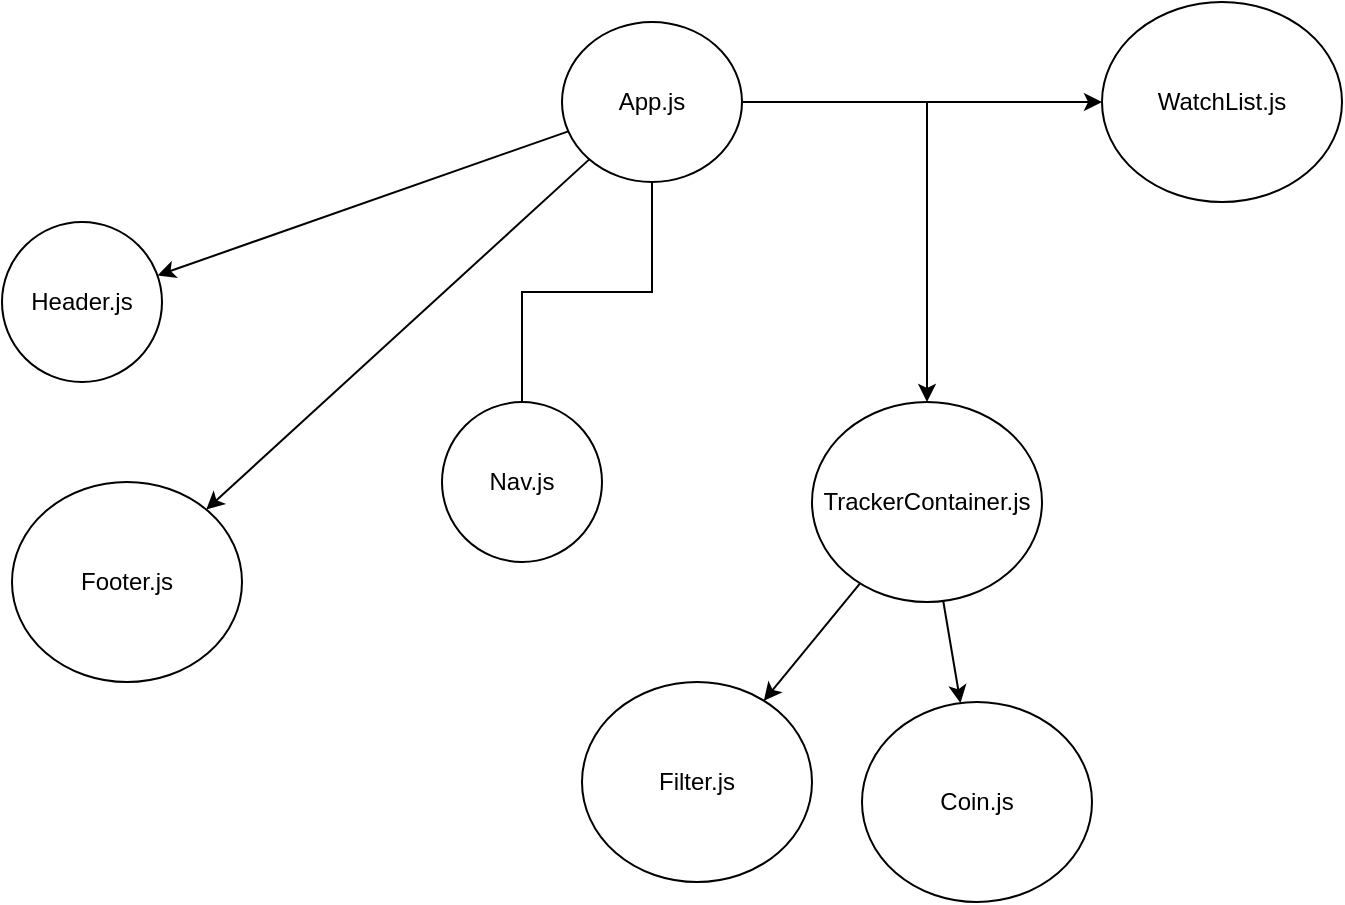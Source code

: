 <mxfile>
    <diagram id="B_94vLErNEpKIDG6k2EF" name="Page-1">
        <mxGraphModel dx="620" dy="844" grid="1" gridSize="10" guides="1" tooltips="1" connect="1" arrows="1" fold="1" page="1" pageScale="1" pageWidth="850" pageHeight="1100" math="0" shadow="0">
            <root>
                <mxCell id="0"/>
                <mxCell id="1" parent="0"/>
                <mxCell id="ksFr8LsLKuczAKV8OptK-4" value="" style="edgeStyle=orthogonalEdgeStyle;rounded=0;orthogonalLoop=1;jettySize=auto;html=1;" parent="1" source="ksFr8LsLKuczAKV8OptK-1" target="ksFr8LsLKuczAKV8OptK-3" edge="1">
                    <mxGeometry relative="1" as="geometry"/>
                </mxCell>
                <mxCell id="ksFr8LsLKuczAKV8OptK-7" value="" style="edgeStyle=orthogonalEdgeStyle;rounded=0;orthogonalLoop=1;jettySize=auto;html=1;" parent="1" source="ksFr8LsLKuczAKV8OptK-1" target="ksFr8LsLKuczAKV8OptK-6" edge="1">
                    <mxGeometry relative="1" as="geometry"/>
                </mxCell>
                <mxCell id="5" value="" style="edgeStyle=none;html=1;" edge="1" parent="1" source="ksFr8LsLKuczAKV8OptK-1" target="ksFr8LsLKuczAKV8OptK-2">
                    <mxGeometry relative="1" as="geometry"/>
                </mxCell>
                <mxCell id="11" value="" style="edgeStyle=none;html=1;" edge="1" parent="1" source="ksFr8LsLKuczAKV8OptK-1" target="10">
                    <mxGeometry relative="1" as="geometry"/>
                </mxCell>
                <mxCell id="ksFr8LsLKuczAKV8OptK-1" value="App.js" style="ellipse;whiteSpace=wrap;html=1;" parent="1" vertex="1">
                    <mxGeometry x="360" y="40" width="90" height="80" as="geometry"/>
                </mxCell>
                <mxCell id="ksFr8LsLKuczAKV8OptK-2" value="Header.js" style="ellipse;whiteSpace=wrap;html=1;" parent="1" vertex="1">
                    <mxGeometry x="80" y="140" width="80" height="80" as="geometry"/>
                </mxCell>
                <mxCell id="7" value="" style="edgeStyle=none;html=1;" edge="1" parent="1" source="ksFr8LsLKuczAKV8OptK-3" target="6">
                    <mxGeometry relative="1" as="geometry"/>
                </mxCell>
                <mxCell id="9" value="" style="edgeStyle=none;html=1;" edge="1" parent="1" source="ksFr8LsLKuczAKV8OptK-3" target="8">
                    <mxGeometry relative="1" as="geometry"/>
                </mxCell>
                <mxCell id="ksFr8LsLKuczAKV8OptK-3" value="TrackerContainer.js" style="ellipse;whiteSpace=wrap;html=1;" parent="1" vertex="1">
                    <mxGeometry x="485" y="230" width="115" height="100" as="geometry"/>
                </mxCell>
                <mxCell id="ksFr8LsLKuczAKV8OptK-6" value="WatchList.js" style="ellipse;whiteSpace=wrap;html=1;" parent="1" vertex="1">
                    <mxGeometry x="630" y="30" width="120" height="100" as="geometry"/>
                </mxCell>
                <mxCell id="ksFr8LsLKuczAKV8OptK-8" value="Nav.js" style="ellipse;whiteSpace=wrap;html=1;" parent="1" vertex="1">
                    <mxGeometry x="300" y="230" width="80" height="80" as="geometry"/>
                </mxCell>
                <mxCell id="3" value="" style="edgeStyle=orthogonalEdgeStyle;rounded=0;orthogonalLoop=1;jettySize=auto;html=1;endArrow=none;" edge="1" parent="1" source="ksFr8LsLKuczAKV8OptK-1" target="ksFr8LsLKuczAKV8OptK-8">
                    <mxGeometry relative="1" as="geometry">
                        <mxPoint x="360" y="80" as="sourcePoint"/>
                        <mxPoint x="30" y="140" as="targetPoint"/>
                    </mxGeometry>
                </mxCell>
                <mxCell id="6" value="Filter.js" style="ellipse;whiteSpace=wrap;html=1;" vertex="1" parent="1">
                    <mxGeometry x="370" y="370" width="115" height="100" as="geometry"/>
                </mxCell>
                <mxCell id="8" value="Coin.js" style="ellipse;whiteSpace=wrap;html=1;" vertex="1" parent="1">
                    <mxGeometry x="510" y="380" width="115" height="100" as="geometry"/>
                </mxCell>
                <mxCell id="10" value="Footer.js" style="ellipse;whiteSpace=wrap;html=1;" vertex="1" parent="1">
                    <mxGeometry x="85" y="270" width="115" height="100" as="geometry"/>
                </mxCell>
            </root>
        </mxGraphModel>
    </diagram>
</mxfile>